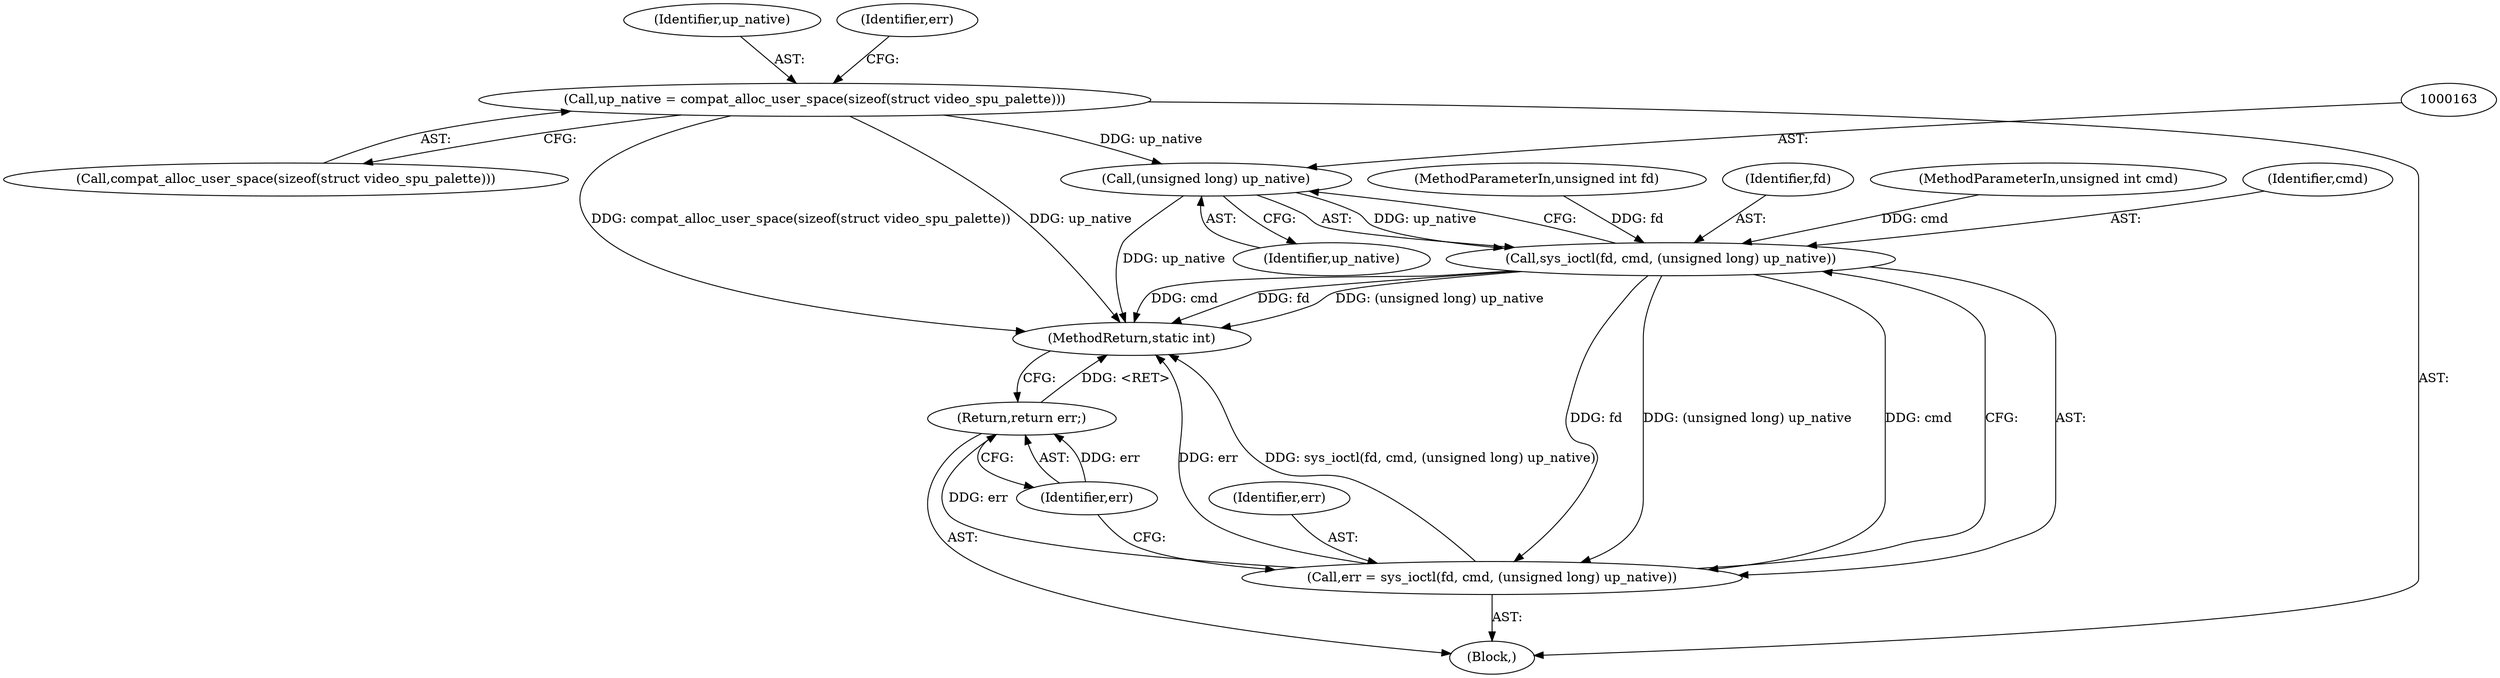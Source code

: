 digraph "0_linux_12176503366885edd542389eed3aaf94be163fdb@pointer" {
"1000130" [label="(Call,up_native = compat_alloc_user_space(sizeof(struct video_spu_palette)))"];
"1000162" [label="(Call,(unsigned long) up_native)"];
"1000159" [label="(Call,sys_ioctl(fd, cmd, (unsigned long) up_native))"];
"1000157" [label="(Call,err = sys_ioctl(fd, cmd, (unsigned long) up_native))"];
"1000165" [label="(Return,return err;)"];
"1000161" [label="(Identifier,cmd)"];
"1000157" [label="(Call,err = sys_ioctl(fd, cmd, (unsigned long) up_native))"];
"1000101" [label="(MethodParameterIn,unsigned int fd)"];
"1000162" [label="(Call,(unsigned long) up_native)"];
"1000130" [label="(Call,up_native = compat_alloc_user_space(sizeof(struct video_spu_palette)))"];
"1000104" [label="(Block,)"];
"1000167" [label="(MethodReturn,static int)"];
"1000159" [label="(Call,sys_ioctl(fd, cmd, (unsigned long) up_native))"];
"1000166" [label="(Identifier,err)"];
"1000164" [label="(Identifier,up_native)"];
"1000160" [label="(Identifier,fd)"];
"1000102" [label="(MethodParameterIn,unsigned int cmd)"];
"1000132" [label="(Call,compat_alloc_user_space(sizeof(struct video_spu_palette)))"];
"1000158" [label="(Identifier,err)"];
"1000165" [label="(Return,return err;)"];
"1000131" [label="(Identifier,up_native)"];
"1000136" [label="(Identifier,err)"];
"1000130" -> "1000104"  [label="AST: "];
"1000130" -> "1000132"  [label="CFG: "];
"1000131" -> "1000130"  [label="AST: "];
"1000132" -> "1000130"  [label="AST: "];
"1000136" -> "1000130"  [label="CFG: "];
"1000130" -> "1000167"  [label="DDG: up_native"];
"1000130" -> "1000167"  [label="DDG: compat_alloc_user_space(sizeof(struct video_spu_palette))"];
"1000130" -> "1000162"  [label="DDG: up_native"];
"1000162" -> "1000159"  [label="AST: "];
"1000162" -> "1000164"  [label="CFG: "];
"1000163" -> "1000162"  [label="AST: "];
"1000164" -> "1000162"  [label="AST: "];
"1000159" -> "1000162"  [label="CFG: "];
"1000162" -> "1000167"  [label="DDG: up_native"];
"1000162" -> "1000159"  [label="DDG: up_native"];
"1000159" -> "1000157"  [label="AST: "];
"1000160" -> "1000159"  [label="AST: "];
"1000161" -> "1000159"  [label="AST: "];
"1000157" -> "1000159"  [label="CFG: "];
"1000159" -> "1000167"  [label="DDG: fd"];
"1000159" -> "1000167"  [label="DDG: (unsigned long) up_native"];
"1000159" -> "1000167"  [label="DDG: cmd"];
"1000159" -> "1000157"  [label="DDG: fd"];
"1000159" -> "1000157"  [label="DDG: cmd"];
"1000159" -> "1000157"  [label="DDG: (unsigned long) up_native"];
"1000101" -> "1000159"  [label="DDG: fd"];
"1000102" -> "1000159"  [label="DDG: cmd"];
"1000157" -> "1000104"  [label="AST: "];
"1000158" -> "1000157"  [label="AST: "];
"1000166" -> "1000157"  [label="CFG: "];
"1000157" -> "1000167"  [label="DDG: sys_ioctl(fd, cmd, (unsigned long) up_native)"];
"1000157" -> "1000167"  [label="DDG: err"];
"1000157" -> "1000165"  [label="DDG: err"];
"1000165" -> "1000104"  [label="AST: "];
"1000165" -> "1000166"  [label="CFG: "];
"1000166" -> "1000165"  [label="AST: "];
"1000167" -> "1000165"  [label="CFG: "];
"1000165" -> "1000167"  [label="DDG: <RET>"];
"1000166" -> "1000165"  [label="DDG: err"];
}
